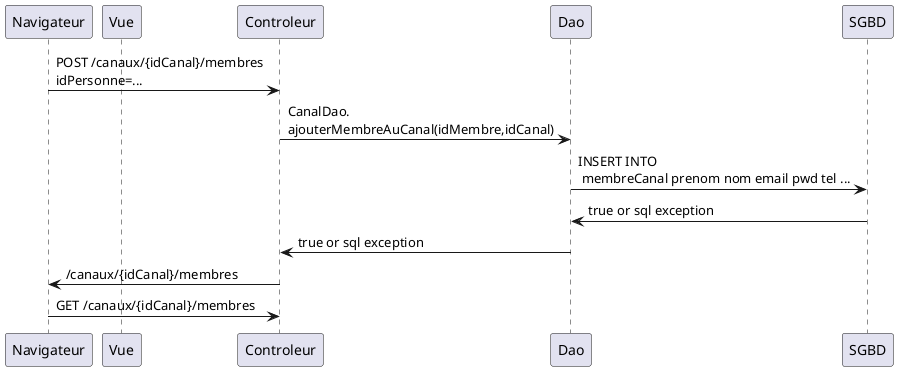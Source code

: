 @startuml

participant Navigateur
participant Vue

Navigateur -> Controleur : POST /canaux/{idCanal}/membres\nidPersonne=...
Controleur -> Dao: CanalDao.\najouterMembreAuCanal(idMembre,idCanal) 
Dao -> SGBD: INSERT INTO \n membreCanal prenom nom email pwd tel ...
SGBD -> Dao: true or sql exception
Dao -> Controleur: true or sql exception
Controleur -> Navigateur: /canaux/{idCanal}/membres
Navigateur -> Controleur: GET /canaux/{idCanal}/membres 

@enduml